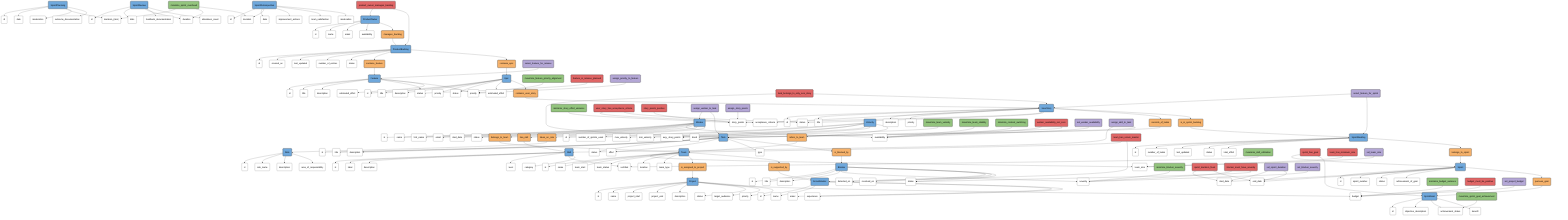 flowchart TD
    %% Style Definitions
    classDef entityStyle fill:#6fa8dc,stroke:#333,stroke-width:2px,color:#000
    classDef attrStyle fill:#fff,stroke:#333,stroke-width:1px,color:#000
    classDef relStyle fill:#f6b26b,stroke:#333,stroke-width:2px,color:#000
    classDef goalStyle fill:#93c47d,stroke:#333,stroke-width:2px,color:#000
    classDef condStyle fill:#e06666,stroke:#333,stroke-width:2px,color:#000
    classDef varStyle fill:#b4a7d6,stroke:#333,stroke-width:2px,color:#000

    %% Entities and Attributes
    E0("Project"):::entityStyle
    E0_attr1("id"):::attrStyle
    E0_attr2("name"):::attrStyle
    E0_attr3("project_start"):::attrStyle
    E0_attr4("project_end"):::attrStyle
    E0_attr5("description"):::attrStyle
    E0_attr6("budget"):::attrStyle
    E0_attr7("status"):::attrStyle
    E0_attr8("target_audience"):::attrStyle
    E0_attr9("priority"):::attrStyle
    
    E1("Team"):::entityStyle
    E1_attr1("id"):::attrStyle
    E1_attr2("name"):::attrStyle
    E1_attr3("team_size"):::attrStyle
    E1_attr4("team_start"):::attrStyle
    E1_attr5("team_status"):::attrStyle
    E1_attr6("location"):::attrStyle
    E1_attr7("team_type"):::attrStyle
    
    E2("Worker"):::entityStyle
    E2_attr1("id"):::attrStyle
    E2_attr2("name"):::attrStyle
    E2_attr3("first_name"):::attrStyle
    E2_attr4("email"):::attrStyle
    E2_attr5("start_date"):::attrStyle
    E2_attr6("status"):::attrStyle
    E2_attr7("availability"):::attrStyle
    
    E3("Feature"):::entityStyle
    E3_attr1("id"):::attrStyle
    E3_attr2("title"):::attrStyle
    E3_attr3("description"):::attrStyle
    E3_attr4("status"):::attrStyle
    E3_attr5("priority"):::attrStyle
    E3_attr6("estimated_effort"):::attrStyle
    
    E4("Skill"):::entityStyle
    E4_attr1("id"):::attrStyle
    E4_attr2("label"):::attrStyle
    E4_attr3("description"):::attrStyle
    E4_attr4("level"):::attrStyle
    E4_attr5("certified"):::attrStyle
    E4_attr6("category"):::attrStyle
    
    E16("Epic"):::entityStyle
    E16_attr1("id"):::attrStyle
    E16_attr2("title"):::attrStyle
    E16_attr3("description"):::attrStyle
    E16_attr4("priority"):::attrStyle
    E16_attr5("status"):::attrStyle
    E16_attr6("estimated_effort"):::attrStyle
    
    E17("UserStory"):::entityStyle
    E17_attr1("id"):::attrStyle
    E17_attr2("title"):::attrStyle
    E17_attr3("description"):::attrStyle
    E17_attr4("acceptance_criteria"):::attrStyle
    E17_attr5("priority"):::attrStyle
    E17_attr6("story_points"):::attrStyle
    E17_attr7("status"):::attrStyle
    
    E18("Task"):::entityStyle
    E18_attr1("id"):::attrStyle
    E18_attr2("title"):::attrStyle
    E18_attr3("description"):::attrStyle
    E18_attr4("status"):::attrStyle
    E18_attr5("effort"):::attrStyle
    E18_attr6("type"):::attrStyle
    
    E20("Blocker"):::entityStyle
    E20_attr1("id"):::attrStyle
    E20_attr2("title"):::attrStyle
    E20_attr3("description"):::attrStyle
    E20_attr4("severity"):::attrStyle
    E20_attr5("status"):::attrStyle
    E20_attr6("detected_on"):::attrStyle
    E20_attr7("resolved_on"):::attrStyle
    
    E22("Velocity"):::entityStyle
    E22_attr1("id"):::attrStyle
    E22_attr2("number_of_sprints_used"):::attrStyle
    E22_attr3("avg._story_points"):::attrStyle
    E22_attr4("max_velocity"):::attrStyle
    E22_attr5("min_velocity"):::attrStyle
    E22_attr6("trend"):::attrStyle
    
    E9("Sprint"):::entityStyle
    E9_attr1("id"):::attrStyle
    E9_attr2("sprint_number"):::attrStyle
    E9_attr3("start_date"):::attrStyle
    E9_attr4("end_date"):::attrStyle
    E9_attr5("status"):::attrStyle
    E9_attr6("achievement_of_goal"):::attrStyle
    
    E10("SprintPlanning"):::entityStyle
    E10_attr1("id"):::attrStyle
    E10_attr2("date"):::attrStyle
    E10_attr3("duration_(min)"):::attrStyle
    E10_attr4("moderation"):::attrStyle
    E10_attr5("outcome_documentation"):::attrStyle
    
    E12("SprintReview"):::entityStyle
    E12_attr1("id"):::attrStyle
    E12_attr2("date"):::attrStyle
    E12_attr3("duration"):::attrStyle
    E12_attr4("feedback_documentation"):::attrStyle
    E12_attr5("attendees_count"):::attrStyle
    
    E13("SprintRetrospective"):::entityStyle
    E13_attr1("id"):::attrStyle
    E13_attr2("date"):::attrStyle
    E13_attr3("duration"):::attrStyle
    E13_attr4("improvement_actions"):::attrStyle
    E13_attr5("team_satisfaction"):::attrStyle
    E13_attr6("moderation"):::attrStyle
    
    E15("SprintGoal"):::entityStyle
    E15_attr1("id"):::attrStyle
    E15_attr2("objective_description"):::attrStyle
    E15_attr3("achievement_status"):::attrStyle
    E15_attr4("benefit"):::attrStyle
    
    E5("Role"):::entityStyle
    E5_attr1("id"):::attrStyle
    E5_attr2("role_name"):::attrStyle
    E5_attr3("description"):::attrStyle
    E5_attr4("area_of_responsibility"):::attrStyle
    
    E6("ProductOwner"):::entityStyle
    E6_attr1("id"):::attrStyle
    E6_attr2("name"):::attrStyle
    E6_attr3("email"):::attrStyle
    E6_attr4("availability"):::attrStyle
    
    E7("ScrumMaster"):::entityStyle
    E7_attr1("id"):::attrStyle
    E7_attr2("name"):::attrStyle
    E7_attr3("email"):::attrStyle
    E7_attr4("experience"):::attrStyle
    
    E8("ProductBacklog"):::entityStyle
    E8_attr1("id"):::attrStyle
    E8_attr2("created_on"):::attrStyle
    E8_attr3("last_updated"):::attrStyle
    E8_attr4("number_of_entries"):::attrStyle
    E8_attr5("status"):::attrStyle
    
    E14("SprintBacklog"):::entityStyle
    E14_attr1("id"):::attrStyle
    E14_attr2("number_of_tasks"):::attrStyle
    E14_attr3("last_updated"):::attrStyle
    E14_attr4("status"):::attrStyle
    E14_attr5("total_effort"):::attrStyle

    %% Entity-Attribute Connections
    E0 --> E0_attr1
    E0 --> E0_attr2
    E0 --> E0_attr3
    E0 --> E0_attr4
    E0 --> E0_attr5
    E0 --> E0_attr6
    E0 --> E0_attr7
    E0 --> E0_attr8
    E0 --> E0_attr9
    
    E1 --> E1_attr1
    E1 --> E1_attr2
    E1 --> E1_attr3
    E1 --> E1_attr4
    E1 --> E1_attr5
    E1 --> E1_attr6
    E1 --> E1_attr7
    
    E2 --> E2_attr1
    E2 --> E2_attr2
    E2 --> E2_attr3
    E2 --> E2_attr4
    E2 --> E2_attr5
    E2 --> E2_attr6
    E2 --> E2_attr7
    
    E3 --> E3_attr1
    E3 --> E3_attr2
    E3 --> E3_attr3
    E3 --> E3_attr4
    E3 --> E3_attr5
    E3 --> E3_attr6
    
    E4 --> E4_attr1
    E4 --> E4_attr2
    E4 --> E4_attr3
    E4 --> E4_attr4
    E4 --> E4_attr5
    E4 --> E4_attr6
    
    E16 --> E16_attr1
    E16 --> E16_attr2
    E16 --> E16_attr3
    E16 --> E16_attr4
    E16 --> E16_attr5
    E16 --> E16_attr6
    
    E17 --> E17_attr1
    E17 --> E17_attr2
    E17 --> E17_attr3
    E17 --> E17_attr4
    E17 --> E17_attr5
    E17 --> E17_attr6
    E17 --> E17_attr7
    
    E18 --> E18_attr1
    E18 --> E18_attr2
    E18 --> E18_attr3
    E18 --> E18_attr4
    E18 --> E18_attr5
    E18 --> E18_attr6
    
    E20 --> E20_attr1
    E20 --> E20_attr2
    E20 --> E20_attr3
    E20 --> E20_attr4
    E20 --> E20_attr5
    E20 --> E20_attr6
    E20 --> E20_attr7
    
    E22 --> E22_attr1
    E22 --> E22_attr2
    E22 --> E22_attr3
    E22 --> E22_attr4
    E22 --> E22_attr5
    E22 --> E22_attr6
    
    E9 --> E9_attr1
    E9 --> E9_attr2
    E9 --> E9_attr3
    E9 --> E9_attr4
    E9 --> E9_attr5
    E9 --> E9_attr6
    
    E10 --> E10_attr1
    E10 --> E10_attr2
    E10 --> E10_attr3
    E10 --> E10_attr4
    E10 --> E10_attr5
    
    E12 --> E12_attr1
    E12 --> E12_attr2
    E12 --> E12_attr3
    E12 --> E12_attr4
    E12 --> E12_attr5
    
    E13 --> E13_attr1
    E13 --> E13_attr2
    E13 --> E13_attr3
    E13 --> E13_attr4
    E13 --> E13_attr5
    E13 --> E13_attr6
    
    E15 --> E15_attr1
    E15 --> E15_attr2
    E15 --> E15_attr3
    E15 --> E15_attr4
    
    E5 --> E5_attr1
    E5 --> E5_attr2
    E5 --> E5_attr3
    E5 --> E5_attr4
    
    E6 --> E6_attr1
    E6 --> E6_attr2
    E6 --> E6_attr3
    E6 --> E6_attr4
    
    E7 --> E7_attr1
    E7 --> E7_attr2
    E7 --> E7_attr3
    E7 --> E7_attr4
    
    E8 --> E8_attr1
    E8 --> E8_attr2
    E8 --> E8_attr3
    E8 --> E8_attr4
    E8 --> E8_attr5
    
    E14 --> E14_attr1
    E14 --> E14_attr2
    E14 --> E14_attr3
    E14 --> E14_attr4
    E14 --> E14_attr5

    %% Relations (Orange)
    R1("is_assigned_to_project"):::relStyle
    E1 --> R1
    R1 --> E0
    
    R2("belongs_to_team"):::relStyle
    E2 --> R2
    R2 --> E1
    
    R3("has_skill"):::relStyle
    E2 --> R3
    R3 --> E4
    
    R4("takes_on_role"):::relStyle
    E2 --> R4
    R4 --> E5
    
    R5("manages_backlog"):::relStyle
    E6 --> R5
    R5 --> E8
    
    R6("is_supported_by"):::relStyle
    E1 --> R6
    R6 --> E7
    
    R7("contains_feature"):::relStyle
    E8 --> R7
    R7 --> E3
    
    R8("contains_epic"):::relStyle
    E8 --> R8
    R8 --> E16
    
    R9("contains_user_story"):::relStyle
    E16 --> R9
    R9 --> E17
    
    R10("consists_of_tasks"):::relStyle
    E17 --> R10
    R10 --> E18
    
    R11("is_in_sprint_backlog"):::relStyle
    E17 --> R11
    R11 --> E14
    
    R12("belongs_to_sprint"):::relStyle
    E14 --> R12
    R12 --> E9
    
    R13("pursues_goal"):::relStyle
    E9 --> R13
    R13 --> E15
    
    R16("is_blocked_by"):::relStyle
    E18 --> R16
    R16 --> E20
    
    R19("refers_to_team"):::relStyle
    E22 --> R19
    R19 --> E1

    %% Goals (Green)
    G0("maximize_team_velocity"):::goalStyle
    G0 --> E22_attr3
    
    G1("minimize_sprint_overhead"):::goalStyle
    G1 --> E10_attr3
    G1 --> E12_attr3
    G1 --> E13_attr3
    
    G2("minimize_blocker_severity"):::goalStyle
    G2 --> E20_attr4
    
    G3("maximize_feature_priority_alignment"):::goalStyle
    G3 --> E3_attr5
    
    G4("minimize_budget_variance"):::goalStyle
    G4 --> E0_attr6
    
    G5("maximize_team_stability"):::goalStyle
    G5 --> E2_attr7
    
    G6("minimize_story_effort_variance"):::goalStyle
    G6 --> E17_attr6
    
    G7("maximize_sprint_goal_achievement"):::goalStyle
    G7 --> E15_attr3
    
    G8("minimize_context_switching"):::goalStyle
    G8 --> E2_attr7
    
    G9("maximize_skill_utilization"):::goalStyle
    G9 --> E4_attr5

    %% Conditions (Red)
    C0("team_has_scrum_master"):::condStyle
    C0 --> E1
    C0 --> E7
    
    C1("sprint_has_goal"):::condStyle
    C1 --> E9
    C1 --> E15
    
    C2("user_story_has_acceptance_criteria"):::condStyle
    C2 --> E17_attr4
    C2 --> E17_attr7
    
    C3("task_belongs_to_only_one_story"):::condStyle
    C3 --> E18
    C3 --> E17
    
    C4("product_owner_manages_backlog"):::condStyle
    C4 --> E6
    C4 --> E8
    
    C5("worker_availability_not_zero"):::condStyle
    C5 --> E2_attr7
    C5 --> E18
    
    C6("sprint_duration_fixed"):::condStyle
    C6 --> E9_attr3
    C6 --> E9_attr4
    
    C7("blocker_must_have_severity"):::condStyle
    C7 --> E20_attr4
    C7 --> E20_attr5
    
    C8("feature_in_release_planned"):::condStyle
    C8 --> E3_attr4
    
    C9("budget_must_be_positive"):::condStyle
    C9 --> E0_attr6
    
    C10("story_points_positive"):::condStyle
    C10 --> E17_attr6
    
    C11("team_has_minimum_size"):::condStyle
    C11 --> E1_attr3

    %% Decision Variables (Purple)
    DV0("assign_worker_to_task"):::varStyle
    DV0 --> E2
    DV0 --> E18
    
    DV1("select_feature_for_sprint"):::varStyle
    DV1 --> E17
    DV1 --> E14
    
    DV2("select_feature_for_release"):::varStyle
    DV2 --> E3
    
    DV3("assign_story_points"):::varStyle
    DV3 --> E17_attr6
    
    DV4("set_worker_availability"):::varStyle
    DV4 --> E2_attr7
    
    DV5("set_sprint_duration"):::varStyle
    DV5 --> E9_attr3
    DV5 --> E9_attr4
    
    DV6("assign_priority_to_feature"):::varStyle
    DV6 --> E3_attr5
    
    DV7("set_blocker_severity"):::varStyle
    DV7 --> E20_attr4
    
    DV8("set_team_size"):::varStyle
    DV8 --> E1_attr3
    
    DV9("set_project_budget"):::varStyle
    DV9 --> E0_attr6
    
    DV10("assign_skill_to_task"):::varStyle
    DV10 --> E4
    DV10 --> E18